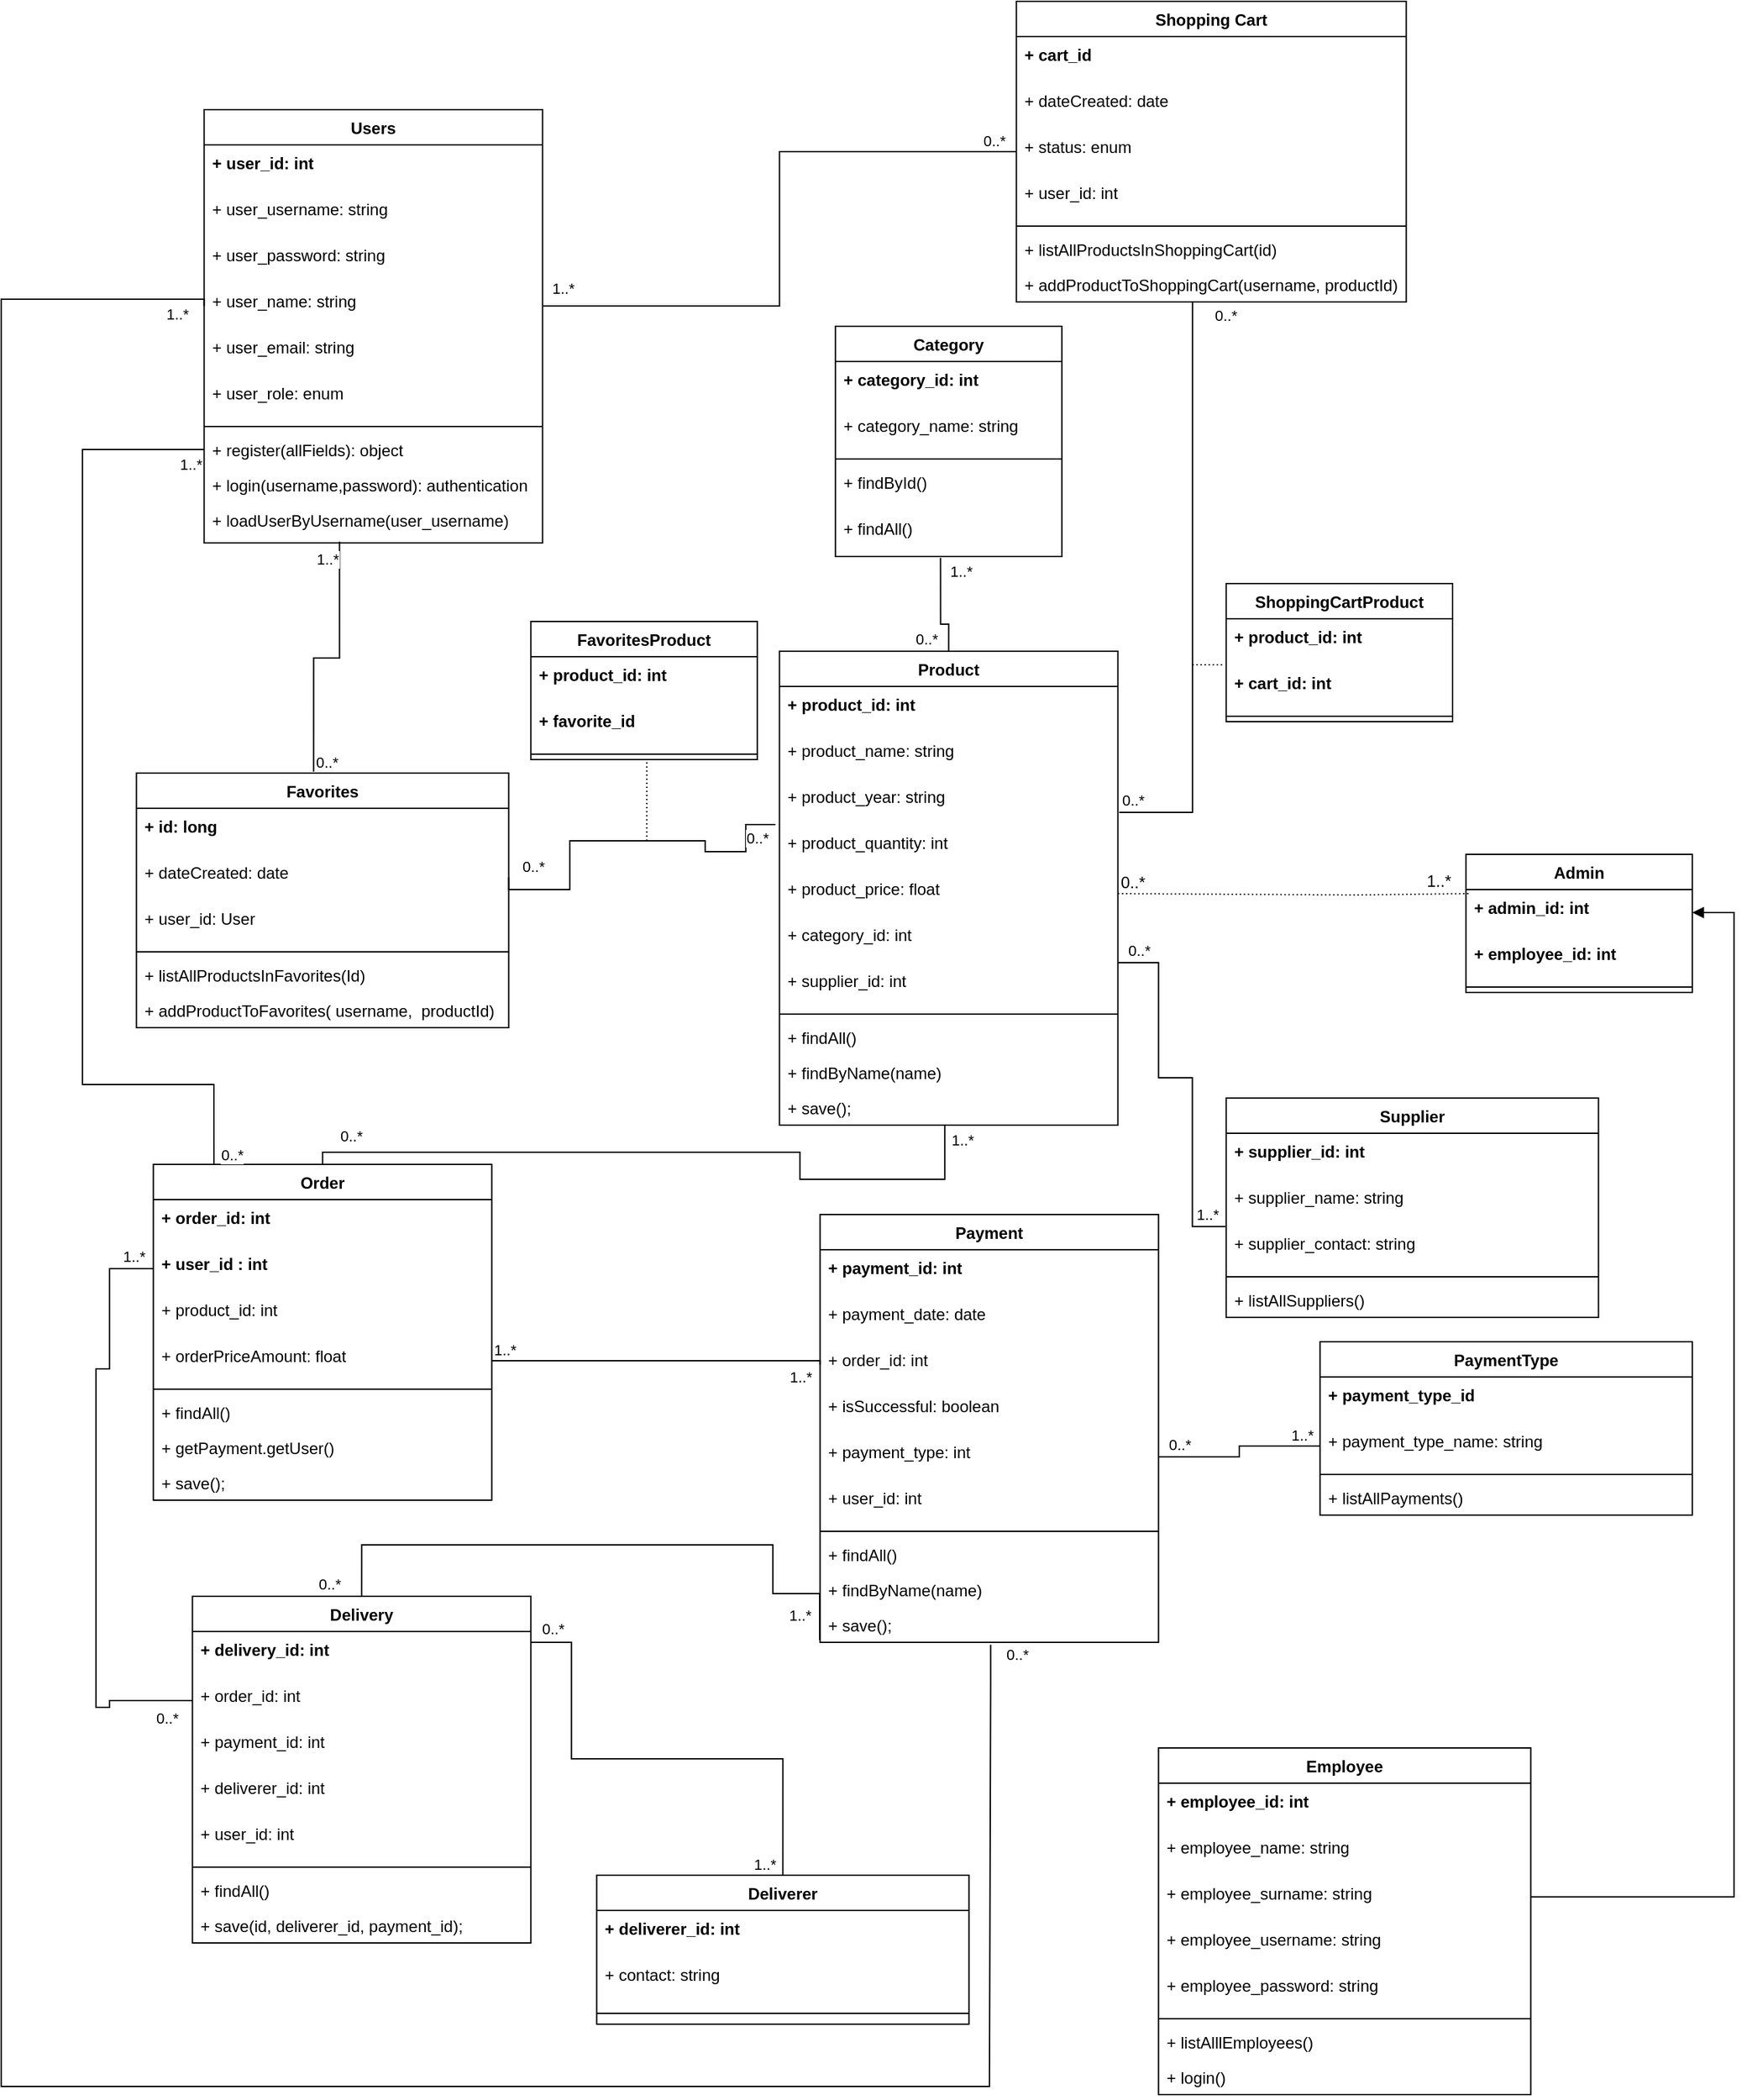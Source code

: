 <mxfile version="20.6.0" type="device"><diagram id="C5RBs43oDa-KdzZeNtuy" name="Page-1"><mxGraphModel dx="3091" dy="1840" grid="1" gridSize="10" guides="1" tooltips="1" connect="1" arrows="1" fold="1" page="1" pageScale="1" pageWidth="291" pageHeight="413" math="0" shadow="0"><root><mxCell id="WIyWlLk6GJQsqaUBKTNV-0"/><mxCell id="WIyWlLk6GJQsqaUBKTNV-1" parent="WIyWlLk6GJQsqaUBKTNV-0"/><mxCell id="yK5oEeLVOrtnyBe7VuHQ-64" value="Users" style="swimlane;fontStyle=1;align=center;verticalAlign=top;childLayout=stackLayout;horizontal=1;startSize=26;horizontalStack=0;resizeParent=1;resizeParentMax=0;resizeLast=0;collapsible=1;marginBottom=0;" parent="WIyWlLk6GJQsqaUBKTNV-1" vertex="1"><mxGeometry x="237.78" y="130" width="250" height="320" as="geometry"/></mxCell><mxCell id="yK5oEeLVOrtnyBe7VuHQ-65" value="+ user_id: int" style="text;strokeColor=none;fillColor=none;align=left;verticalAlign=top;spacingLeft=4;spacingRight=4;overflow=hidden;rotatable=0;points=[[0,0.5],[1,0.5]];portConstraint=eastwest;fontStyle=1" parent="yK5oEeLVOrtnyBe7VuHQ-64" vertex="1"><mxGeometry y="26" width="250" height="34" as="geometry"/></mxCell><mxCell id="yK5oEeLVOrtnyBe7VuHQ-77" value="+ user_username: string" style="text;strokeColor=none;fillColor=none;align=left;verticalAlign=top;spacingLeft=4;spacingRight=4;overflow=hidden;rotatable=0;points=[[0,0.5],[1,0.5]];portConstraint=eastwest;" parent="yK5oEeLVOrtnyBe7VuHQ-64" vertex="1"><mxGeometry y="60" width="250" height="34" as="geometry"/></mxCell><mxCell id="yK5oEeLVOrtnyBe7VuHQ-76" value="+ user_password: string" style="text;strokeColor=none;fillColor=none;align=left;verticalAlign=top;spacingLeft=4;spacingRight=4;overflow=hidden;rotatable=0;points=[[0,0.5],[1,0.5]];portConstraint=eastwest;" parent="yK5oEeLVOrtnyBe7VuHQ-64" vertex="1"><mxGeometry y="94" width="250" height="34" as="geometry"/></mxCell><mxCell id="yK5oEeLVOrtnyBe7VuHQ-75" value="+ user_name: string" style="text;strokeColor=none;fillColor=none;align=left;verticalAlign=top;spacingLeft=4;spacingRight=4;overflow=hidden;rotatable=0;points=[[0,0.5],[1,0.5]];portConstraint=eastwest;" parent="yK5oEeLVOrtnyBe7VuHQ-64" vertex="1"><mxGeometry y="128" width="250" height="34" as="geometry"/></mxCell><mxCell id="yK5oEeLVOrtnyBe7VuHQ-79" value="+ user_email: string" style="text;strokeColor=none;fillColor=none;align=left;verticalAlign=top;spacingLeft=4;spacingRight=4;overflow=hidden;rotatable=0;points=[[0,0.5],[1,0.5]];portConstraint=eastwest;" parent="yK5oEeLVOrtnyBe7VuHQ-64" vertex="1"><mxGeometry y="162" width="250" height="34" as="geometry"/></mxCell><mxCell id="yK5oEeLVOrtnyBe7VuHQ-73" value="+ user_role: enum" style="text;strokeColor=none;fillColor=none;align=left;verticalAlign=top;spacingLeft=4;spacingRight=4;overflow=hidden;rotatable=0;points=[[0,0.5],[1,0.5]];portConstraint=eastwest;" parent="yK5oEeLVOrtnyBe7VuHQ-64" vertex="1"><mxGeometry y="196" width="250" height="34" as="geometry"/></mxCell><mxCell id="yK5oEeLVOrtnyBe7VuHQ-66" value="" style="line;strokeWidth=1;fillColor=none;align=left;verticalAlign=middle;spacingTop=-1;spacingLeft=3;spacingRight=3;rotatable=0;labelPosition=right;points=[];portConstraint=eastwest;strokeColor=inherit;" parent="yK5oEeLVOrtnyBe7VuHQ-64" vertex="1"><mxGeometry y="230" width="250" height="8" as="geometry"/></mxCell><mxCell id="yK5oEeLVOrtnyBe7VuHQ-67" value="+ register(allFields): object" style="text;strokeColor=none;fillColor=none;align=left;verticalAlign=top;spacingLeft=4;spacingRight=4;overflow=hidden;rotatable=0;points=[[0,0.5],[1,0.5]];portConstraint=eastwest;" parent="yK5oEeLVOrtnyBe7VuHQ-64" vertex="1"><mxGeometry y="238" width="250" height="26" as="geometry"/></mxCell><mxCell id="yK5oEeLVOrtnyBe7VuHQ-78" value="+ login(username,password): authentication" style="text;strokeColor=none;fillColor=none;align=left;verticalAlign=top;spacingLeft=4;spacingRight=4;overflow=hidden;rotatable=0;points=[[0,0.5],[1,0.5]];portConstraint=eastwest;" parent="yK5oEeLVOrtnyBe7VuHQ-64" vertex="1"><mxGeometry y="264" width="250" height="26" as="geometry"/></mxCell><mxCell id="yK5oEeLVOrtnyBe7VuHQ-103" value="+ loadUserByUsername(user_username)" style="text;strokeColor=none;fillColor=none;align=left;verticalAlign=top;spacingLeft=4;spacingRight=4;overflow=hidden;rotatable=0;points=[[0,0.5],[1,0.5]];portConstraint=eastwest;" parent="yK5oEeLVOrtnyBe7VuHQ-64" vertex="1"><mxGeometry y="290" width="250" height="30" as="geometry"/></mxCell><mxCell id="yK5oEeLVOrtnyBe7VuHQ-80" value="Shopping Cart" style="swimlane;fontStyle=1;align=center;verticalAlign=top;childLayout=stackLayout;horizontal=1;startSize=26;horizontalStack=0;resizeParent=1;resizeParentMax=0;resizeLast=0;collapsible=1;marginBottom=0;" parent="WIyWlLk6GJQsqaUBKTNV-1" vertex="1"><mxGeometry x="837.78" y="50" width="288" height="222" as="geometry"/></mxCell><mxCell id="yK5oEeLVOrtnyBe7VuHQ-81" value="+ cart_id" style="text;strokeColor=none;fillColor=none;align=left;verticalAlign=top;spacingLeft=4;spacingRight=4;overflow=hidden;rotatable=0;points=[[0,0.5],[1,0.5]];portConstraint=eastwest;fontStyle=1" parent="yK5oEeLVOrtnyBe7VuHQ-80" vertex="1"><mxGeometry y="26" width="288" height="34" as="geometry"/></mxCell><mxCell id="yK5oEeLVOrtnyBe7VuHQ-82" value="+ dateCreated: date" style="text;strokeColor=none;fillColor=none;align=left;verticalAlign=top;spacingLeft=4;spacingRight=4;overflow=hidden;rotatable=0;points=[[0,0.5],[1,0.5]];portConstraint=eastwest;" parent="yK5oEeLVOrtnyBe7VuHQ-80" vertex="1"><mxGeometry y="60" width="288" height="34" as="geometry"/></mxCell><mxCell id="yK5oEeLVOrtnyBe7VuHQ-83" value="+ status: enum" style="text;strokeColor=none;fillColor=none;align=left;verticalAlign=top;spacingLeft=4;spacingRight=4;overflow=hidden;rotatable=0;points=[[0,0.5],[1,0.5]];portConstraint=eastwest;" parent="yK5oEeLVOrtnyBe7VuHQ-80" vertex="1"><mxGeometry y="94" width="288" height="34" as="geometry"/></mxCell><mxCell id="yK5oEeLVOrtnyBe7VuHQ-84" value="+ user_id: int" style="text;strokeColor=none;fillColor=none;align=left;verticalAlign=top;spacingLeft=4;spacingRight=4;overflow=hidden;rotatable=0;points=[[0,0.5],[1,0.5]];portConstraint=eastwest;" parent="yK5oEeLVOrtnyBe7VuHQ-80" vertex="1"><mxGeometry y="128" width="288" height="34" as="geometry"/></mxCell><mxCell id="yK5oEeLVOrtnyBe7VuHQ-87" value="" style="line;strokeWidth=1;fillColor=none;align=left;verticalAlign=middle;spacingTop=-1;spacingLeft=3;spacingRight=3;rotatable=0;labelPosition=right;points=[];portConstraint=eastwest;strokeColor=inherit;" parent="yK5oEeLVOrtnyBe7VuHQ-80" vertex="1"><mxGeometry y="162" width="288" height="8" as="geometry"/></mxCell><mxCell id="yK5oEeLVOrtnyBe7VuHQ-89" value="+ listAllProductsInShoppingCart(id)" style="text;strokeColor=none;fillColor=none;align=left;verticalAlign=top;spacingLeft=4;spacingRight=4;overflow=hidden;rotatable=0;points=[[0,0.5],[1,0.5]];portConstraint=eastwest;" parent="yK5oEeLVOrtnyBe7VuHQ-80" vertex="1"><mxGeometry y="170" width="288" height="26" as="geometry"/></mxCell><mxCell id="yK5oEeLVOrtnyBe7VuHQ-100" value="+ addProductToShoppingCart(username, productId)" style="text;strokeColor=none;fillColor=none;align=left;verticalAlign=top;spacingLeft=4;spacingRight=4;overflow=hidden;rotatable=0;points=[[0,0.5],[1,0.5]];portConstraint=eastwest;" parent="yK5oEeLVOrtnyBe7VuHQ-80" vertex="1"><mxGeometry y="196" width="288" height="26" as="geometry"/></mxCell><mxCell id="yK5oEeLVOrtnyBe7VuHQ-90" value="" style="endArrow=none;html=1;edgeStyle=orthogonalEdgeStyle;rounded=0;exitX=1;exitY=0.5;exitDx=0;exitDy=0;entryX=0;entryY=0.5;entryDx=0;entryDy=0;" parent="WIyWlLk6GJQsqaUBKTNV-1" source="yK5oEeLVOrtnyBe7VuHQ-75" target="yK5oEeLVOrtnyBe7VuHQ-83" edge="1"><mxGeometry relative="1" as="geometry"><mxPoint x="492.78" y="250" as="sourcePoint"/><mxPoint x="652.78" y="250" as="targetPoint"/></mxGeometry></mxCell><mxCell id="yK5oEeLVOrtnyBe7VuHQ-91" value="1..*" style="edgeLabel;resizable=0;html=1;align=left;verticalAlign=bottom;" parent="yK5oEeLVOrtnyBe7VuHQ-90" connectable="0" vertex="1"><mxGeometry x="-1" relative="1" as="geometry"><mxPoint x="5" y="-5" as="offset"/></mxGeometry></mxCell><mxCell id="yK5oEeLVOrtnyBe7VuHQ-92" value="0..*" style="edgeLabel;resizable=0;html=1;align=right;verticalAlign=bottom;" parent="yK5oEeLVOrtnyBe7VuHQ-90" connectable="0" vertex="1"><mxGeometry x="1" relative="1" as="geometry"><mxPoint x="-7" as="offset"/></mxGeometry></mxCell><mxCell id="yK5oEeLVOrtnyBe7VuHQ-93" value="ShoppingCartProduct" style="swimlane;fontStyle=1;align=center;verticalAlign=top;childLayout=stackLayout;horizontal=1;startSize=26;horizontalStack=0;resizeParent=1;resizeParentMax=0;resizeLast=0;collapsible=1;marginBottom=0;" parent="WIyWlLk6GJQsqaUBKTNV-1" vertex="1"><mxGeometry x="992.78" y="480" width="167.24" height="102" as="geometry"/></mxCell><mxCell id="yK5oEeLVOrtnyBe7VuHQ-94" value="+ product_id: int" style="text;strokeColor=none;fillColor=none;align=left;verticalAlign=top;spacingLeft=4;spacingRight=4;overflow=hidden;rotatable=0;points=[[0,0.5],[1,0.5]];portConstraint=eastwest;fontStyle=1" parent="yK5oEeLVOrtnyBe7VuHQ-93" vertex="1"><mxGeometry y="26" width="167.24" height="34" as="geometry"/></mxCell><mxCell id="yK5oEeLVOrtnyBe7VuHQ-95" value="+ cart_id: int" style="text;strokeColor=none;fillColor=none;align=left;verticalAlign=top;spacingLeft=4;spacingRight=4;overflow=hidden;rotatable=0;points=[[0,0.5],[1,0.5]];portConstraint=eastwest;fontStyle=1" parent="yK5oEeLVOrtnyBe7VuHQ-93" vertex="1"><mxGeometry y="60" width="167.24" height="34" as="geometry"/></mxCell><mxCell id="yK5oEeLVOrtnyBe7VuHQ-98" value="" style="line;strokeWidth=1;fillColor=none;align=left;verticalAlign=middle;spacingTop=-1;spacingLeft=3;spacingRight=3;rotatable=0;labelPosition=right;points=[];portConstraint=eastwest;strokeColor=inherit;" parent="yK5oEeLVOrtnyBe7VuHQ-93" vertex="1"><mxGeometry y="94" width="167.24" height="8" as="geometry"/></mxCell><mxCell id="yK5oEeLVOrtnyBe7VuHQ-104" value="Product" style="swimlane;fontStyle=1;align=center;verticalAlign=top;childLayout=stackLayout;horizontal=1;startSize=26;horizontalStack=0;resizeParent=1;resizeParentMax=0;resizeLast=0;collapsible=1;marginBottom=0;" parent="WIyWlLk6GJQsqaUBKTNV-1" vertex="1"><mxGeometry x="662.78" y="530" width="250" height="350" as="geometry"/></mxCell><mxCell id="yK5oEeLVOrtnyBe7VuHQ-105" value="+ product_id: int" style="text;strokeColor=none;fillColor=none;align=left;verticalAlign=top;spacingLeft=4;spacingRight=4;overflow=hidden;rotatable=0;points=[[0,0.5],[1,0.5]];portConstraint=eastwest;fontStyle=1" parent="yK5oEeLVOrtnyBe7VuHQ-104" vertex="1"><mxGeometry y="26" width="250" height="34" as="geometry"/></mxCell><mxCell id="yK5oEeLVOrtnyBe7VuHQ-106" value="+ product_name: string" style="text;strokeColor=none;fillColor=none;align=left;verticalAlign=top;spacingLeft=4;spacingRight=4;overflow=hidden;rotatable=0;points=[[0,0.5],[1,0.5]];portConstraint=eastwest;" parent="yK5oEeLVOrtnyBe7VuHQ-104" vertex="1"><mxGeometry y="60" width="250" height="34" as="geometry"/></mxCell><mxCell id="yK5oEeLVOrtnyBe7VuHQ-107" value="+ product_year: string" style="text;strokeColor=none;fillColor=none;align=left;verticalAlign=top;spacingLeft=4;spacingRight=4;overflow=hidden;rotatable=0;points=[[0,0.5],[1,0.5]];portConstraint=eastwest;" parent="yK5oEeLVOrtnyBe7VuHQ-104" vertex="1"><mxGeometry y="94" width="250" height="34" as="geometry"/></mxCell><mxCell id="yK5oEeLVOrtnyBe7VuHQ-108" value="+ product_quantity: int" style="text;strokeColor=none;fillColor=none;align=left;verticalAlign=top;spacingLeft=4;spacingRight=4;overflow=hidden;rotatable=0;points=[[0,0.5],[1,0.5]];portConstraint=eastwest;" parent="yK5oEeLVOrtnyBe7VuHQ-104" vertex="1"><mxGeometry y="128" width="250" height="34" as="geometry"/></mxCell><mxCell id="k9y121xgV_uqvCCB4Z2f-20" value="+ product_price: float" style="text;strokeColor=none;fillColor=none;align=left;verticalAlign=top;spacingLeft=4;spacingRight=4;overflow=hidden;rotatable=0;points=[[0,0.5],[1,0.5]];portConstraint=eastwest;" parent="yK5oEeLVOrtnyBe7VuHQ-104" vertex="1"><mxGeometry y="162" width="250" height="34" as="geometry"/></mxCell><mxCell id="OIi2mo_3F4v2kKsSKN8x-50" value="+ category_id: int" style="text;strokeColor=none;fillColor=none;align=left;verticalAlign=top;spacingLeft=4;spacingRight=4;overflow=hidden;rotatable=0;points=[[0,0.5],[1,0.5]];portConstraint=eastwest;" vertex="1" parent="yK5oEeLVOrtnyBe7VuHQ-104"><mxGeometry y="196" width="250" height="34" as="geometry"/></mxCell><mxCell id="OIi2mo_3F4v2kKsSKN8x-68" value="+ supplier_id: int" style="text;strokeColor=none;fillColor=none;align=left;verticalAlign=top;spacingLeft=4;spacingRight=4;overflow=hidden;rotatable=0;points=[[0,0.5],[1,0.5]];portConstraint=eastwest;" vertex="1" parent="yK5oEeLVOrtnyBe7VuHQ-104"><mxGeometry y="230" width="250" height="34" as="geometry"/></mxCell><mxCell id="yK5oEeLVOrtnyBe7VuHQ-111" value="" style="line;strokeWidth=1;fillColor=none;align=left;verticalAlign=middle;spacingTop=-1;spacingLeft=3;spacingRight=3;rotatable=0;labelPosition=right;points=[];portConstraint=eastwest;strokeColor=inherit;" parent="yK5oEeLVOrtnyBe7VuHQ-104" vertex="1"><mxGeometry y="264" width="250" height="8" as="geometry"/></mxCell><mxCell id="yK5oEeLVOrtnyBe7VuHQ-112" value="+ findAll()" style="text;strokeColor=none;fillColor=none;align=left;verticalAlign=top;spacingLeft=4;spacingRight=4;overflow=hidden;rotatable=0;points=[[0,0.5],[1,0.5]];portConstraint=eastwest;" parent="yK5oEeLVOrtnyBe7VuHQ-104" vertex="1"><mxGeometry y="272" width="250" height="26" as="geometry"/></mxCell><mxCell id="yK5oEeLVOrtnyBe7VuHQ-113" value="+ findByName(name)" style="text;strokeColor=none;fillColor=none;align=left;verticalAlign=top;spacingLeft=4;spacingRight=4;overflow=hidden;rotatable=0;points=[[0,0.5],[1,0.5]];portConstraint=eastwest;" parent="yK5oEeLVOrtnyBe7VuHQ-104" vertex="1"><mxGeometry y="298" width="250" height="26" as="geometry"/></mxCell><mxCell id="yK5oEeLVOrtnyBe7VuHQ-114" value="+ save();" style="text;strokeColor=none;fillColor=none;align=left;verticalAlign=top;spacingLeft=4;spacingRight=4;overflow=hidden;rotatable=0;points=[[0,0.5],[1,0.5]];portConstraint=eastwest;" parent="yK5oEeLVOrtnyBe7VuHQ-104" vertex="1"><mxGeometry y="324" width="250" height="26" as="geometry"/></mxCell><mxCell id="yK5oEeLVOrtnyBe7VuHQ-115" value="Favorites&#10;" style="swimlane;fontStyle=1;align=center;verticalAlign=top;childLayout=stackLayout;horizontal=1;startSize=26;horizontalStack=0;resizeParent=1;resizeParentMax=0;resizeLast=0;collapsible=1;marginBottom=0;" parent="WIyWlLk6GJQsqaUBKTNV-1" vertex="1"><mxGeometry x="187.78" y="620" width="275" height="188" as="geometry"/></mxCell><mxCell id="yK5oEeLVOrtnyBe7VuHQ-116" value="+ id: long" style="text;strokeColor=none;fillColor=none;align=left;verticalAlign=top;spacingLeft=4;spacingRight=4;overflow=hidden;rotatable=0;points=[[0,0.5],[1,0.5]];portConstraint=eastwest;fontStyle=1" parent="yK5oEeLVOrtnyBe7VuHQ-115" vertex="1"><mxGeometry y="26" width="275" height="34" as="geometry"/></mxCell><mxCell id="yK5oEeLVOrtnyBe7VuHQ-117" value="+ dateCreated: date" style="text;strokeColor=none;fillColor=none;align=left;verticalAlign=top;spacingLeft=4;spacingRight=4;overflow=hidden;rotatable=0;points=[[0,0.5],[1,0.5]];portConstraint=eastwest;" parent="yK5oEeLVOrtnyBe7VuHQ-115" vertex="1"><mxGeometry y="60" width="275" height="34" as="geometry"/></mxCell><mxCell id="yK5oEeLVOrtnyBe7VuHQ-119" value="+ user_id: User" style="text;strokeColor=none;fillColor=none;align=left;verticalAlign=top;spacingLeft=4;spacingRight=4;overflow=hidden;rotatable=0;points=[[0,0.5],[1,0.5]];portConstraint=eastwest;" parent="yK5oEeLVOrtnyBe7VuHQ-115" vertex="1"><mxGeometry y="94" width="275" height="34" as="geometry"/></mxCell><mxCell id="yK5oEeLVOrtnyBe7VuHQ-120" value="" style="line;strokeWidth=1;fillColor=none;align=left;verticalAlign=middle;spacingTop=-1;spacingLeft=3;spacingRight=3;rotatable=0;labelPosition=right;points=[];portConstraint=eastwest;strokeColor=inherit;" parent="yK5oEeLVOrtnyBe7VuHQ-115" vertex="1"><mxGeometry y="128" width="275" height="8" as="geometry"/></mxCell><mxCell id="yK5oEeLVOrtnyBe7VuHQ-121" value="+ listAllProductsInFavorites(Id)" style="text;strokeColor=none;fillColor=none;align=left;verticalAlign=top;spacingLeft=4;spacingRight=4;overflow=hidden;rotatable=0;points=[[0,0.5],[1,0.5]];portConstraint=eastwest;" parent="yK5oEeLVOrtnyBe7VuHQ-115" vertex="1"><mxGeometry y="136" width="275" height="26" as="geometry"/></mxCell><mxCell id="yK5oEeLVOrtnyBe7VuHQ-122" value="+ addProductToFavorites( username,  productId)" style="text;strokeColor=none;fillColor=none;align=left;verticalAlign=top;spacingLeft=4;spacingRight=4;overflow=hidden;rotatable=0;points=[[0,0.5],[1,0.5]];portConstraint=eastwest;" parent="yK5oEeLVOrtnyBe7VuHQ-115" vertex="1"><mxGeometry y="162" width="275" height="26" as="geometry"/></mxCell><mxCell id="yK5oEeLVOrtnyBe7VuHQ-123" value="" style="endArrow=none;html=1;edgeStyle=orthogonalEdgeStyle;rounded=0;exitX=1.004;exitY=0.735;exitDx=0;exitDy=0;exitPerimeter=0;entryX=0.583;entryY=1;entryDx=0;entryDy=0;entryPerimeter=0;" parent="WIyWlLk6GJQsqaUBKTNV-1" source="yK5oEeLVOrtnyBe7VuHQ-107" target="yK5oEeLVOrtnyBe7VuHQ-100" edge="1"><mxGeometry relative="1" as="geometry"><mxPoint x="762.78" y="494" as="sourcePoint"/><mxPoint x="1080.78" y="400" as="targetPoint"/><Array as="points"><mxPoint x="967.89" y="649"/><mxPoint x="967.89" y="272"/></Array></mxGeometry></mxCell><mxCell id="yK5oEeLVOrtnyBe7VuHQ-124" value="0..*" style="edgeLabel;resizable=0;html=1;align=left;verticalAlign=bottom;" parent="yK5oEeLVOrtnyBe7VuHQ-123" connectable="0" vertex="1"><mxGeometry x="-1" relative="1" as="geometry"/></mxCell><mxCell id="yK5oEeLVOrtnyBe7VuHQ-125" value="0..*" style="edgeLabel;resizable=0;html=1;align=right;verticalAlign=bottom;" parent="yK5oEeLVOrtnyBe7VuHQ-123" connectable="0" vertex="1"><mxGeometry x="1" relative="1" as="geometry"><mxPoint x="-4" y="18" as="offset"/></mxGeometry></mxCell><mxCell id="yK5oEeLVOrtnyBe7VuHQ-130" value="" style="endArrow=none;html=1;rounded=0;dashed=1;dashPattern=1 2;entryX=-0.006;entryY=0;entryDx=0;entryDy=0;entryPerimeter=0;" parent="WIyWlLk6GJQsqaUBKTNV-1" target="yK5oEeLVOrtnyBe7VuHQ-95" edge="1"><mxGeometry relative="1" as="geometry"><mxPoint x="967.78" y="540" as="sourcePoint"/><mxPoint x="999.78" y="540" as="targetPoint"/></mxGeometry></mxCell><mxCell id="yK5oEeLVOrtnyBe7VuHQ-132" value="" style="endArrow=none;html=1;edgeStyle=orthogonalEdgeStyle;rounded=0;exitX=1;exitY=0.5;exitDx=0;exitDy=0;entryX=-0.012;entryY=0;entryDx=0;entryDy=0;entryPerimeter=0;" parent="WIyWlLk6GJQsqaUBKTNV-1" source="yK5oEeLVOrtnyBe7VuHQ-117" target="yK5oEeLVOrtnyBe7VuHQ-108" edge="1"><mxGeometry relative="1" as="geometry"><mxPoint x="459.705" y="706.006" as="sourcePoint"/><mxPoint x="360.78" y="450" as="targetPoint"/><Array as="points"><mxPoint x="462.89" y="706"/><mxPoint x="507.89" y="706"/><mxPoint x="507.89" y="670"/><mxPoint x="607.89" y="670"/><mxPoint x="607.89" y="678"/><mxPoint x="637.89" y="678"/><mxPoint x="637.89" y="658"/></Array></mxGeometry></mxCell><mxCell id="yK5oEeLVOrtnyBe7VuHQ-133" value="0..*" style="edgeLabel;resizable=0;html=1;align=left;verticalAlign=bottom;" parent="yK5oEeLVOrtnyBe7VuHQ-132" connectable="0" vertex="1"><mxGeometry x="-1" relative="1" as="geometry"><mxPoint x="8" as="offset"/></mxGeometry></mxCell><mxCell id="yK5oEeLVOrtnyBe7VuHQ-134" value="0..*" style="edgeLabel;resizable=0;html=1;align=right;verticalAlign=bottom;" parent="yK5oEeLVOrtnyBe7VuHQ-132" connectable="0" vertex="1"><mxGeometry x="1" relative="1" as="geometry"><mxPoint x="-4" y="18" as="offset"/></mxGeometry></mxCell><mxCell id="yK5oEeLVOrtnyBe7VuHQ-135" value="FavoritesProduct" style="swimlane;fontStyle=1;align=center;verticalAlign=top;childLayout=stackLayout;horizontal=1;startSize=26;horizontalStack=0;resizeParent=1;resizeParentMax=0;resizeLast=0;collapsible=1;marginBottom=0;" parent="WIyWlLk6GJQsqaUBKTNV-1" vertex="1"><mxGeometry x="479.16" y="508" width="167.24" height="102" as="geometry"/></mxCell><mxCell id="yK5oEeLVOrtnyBe7VuHQ-136" value="+ product_id: int" style="text;strokeColor=none;fillColor=none;align=left;verticalAlign=top;spacingLeft=4;spacingRight=4;overflow=hidden;rotatable=0;points=[[0,0.5],[1,0.5]];portConstraint=eastwest;fontStyle=1" parent="yK5oEeLVOrtnyBe7VuHQ-135" vertex="1"><mxGeometry y="26" width="167.24" height="34" as="geometry"/></mxCell><mxCell id="yK5oEeLVOrtnyBe7VuHQ-137" value="+ favorite_id" style="text;strokeColor=none;fillColor=none;align=left;verticalAlign=top;spacingLeft=4;spacingRight=4;overflow=hidden;rotatable=0;points=[[0,0.5],[1,0.5]];portConstraint=eastwest;fontStyle=1" parent="yK5oEeLVOrtnyBe7VuHQ-135" vertex="1"><mxGeometry y="60" width="167.24" height="34" as="geometry"/></mxCell><mxCell id="yK5oEeLVOrtnyBe7VuHQ-138" value="" style="line;strokeWidth=1;fillColor=none;align=left;verticalAlign=middle;spacingTop=-1;spacingLeft=3;spacingRight=3;rotatable=0;labelPosition=right;points=[];portConstraint=eastwest;strokeColor=inherit;" parent="yK5oEeLVOrtnyBe7VuHQ-135" vertex="1"><mxGeometry y="94" width="167.24" height="8" as="geometry"/></mxCell><mxCell id="yK5oEeLVOrtnyBe7VuHQ-139" value="" style="endArrow=none;html=1;rounded=0;dashed=1;dashPattern=1 2;entryX=0.512;entryY=1;entryDx=0;entryDy=0;entryPerimeter=0;" parent="WIyWlLk6GJQsqaUBKTNV-1" target="yK5oEeLVOrtnyBe7VuHQ-138" edge="1"><mxGeometry relative="1" as="geometry"><mxPoint x="564.78" y="670" as="sourcePoint"/><mxPoint x="417.78" y="550" as="targetPoint"/><Array as="points"/></mxGeometry></mxCell><mxCell id="yK5oEeLVOrtnyBe7VuHQ-149" value="" style="endArrow=none;html=1;edgeStyle=orthogonalEdgeStyle;rounded=0;exitX=0.476;exitY=-0.005;exitDx=0;exitDy=0;entryX=0.4;entryY=0.967;entryDx=0;entryDy=0;exitPerimeter=0;entryPerimeter=0;" parent="WIyWlLk6GJQsqaUBKTNV-1" source="yK5oEeLVOrtnyBe7VuHQ-115" target="yK5oEeLVOrtnyBe7VuHQ-103" edge="1"><mxGeometry relative="1" as="geometry"><mxPoint x="303.78" y="609.06" as="sourcePoint"/><mxPoint x="442.78" y="500" as="targetPoint"/></mxGeometry></mxCell><mxCell id="yK5oEeLVOrtnyBe7VuHQ-150" value="1..*" style="edgeLabel;resizable=0;html=1;align=left;verticalAlign=bottom;" parent="yK5oEeLVOrtnyBe7VuHQ-149" connectable="0" vertex="1"><mxGeometry x="-1" relative="1" as="geometry"><mxPoint y="-149" as="offset"/></mxGeometry></mxCell><mxCell id="yK5oEeLVOrtnyBe7VuHQ-151" value="0..*" style="edgeLabel;resizable=0;html=1;align=right;verticalAlign=bottom;" parent="yK5oEeLVOrtnyBe7VuHQ-149" connectable="0" vertex="1"><mxGeometry x="1" relative="1" as="geometry"><mxPoint y="171" as="offset"/></mxGeometry></mxCell><mxCell id="yK5oEeLVOrtnyBe7VuHQ-161" value="Payment" style="swimlane;fontStyle=1;align=center;verticalAlign=top;childLayout=stackLayout;horizontal=1;startSize=26;horizontalStack=0;resizeParent=1;resizeParentMax=0;resizeLast=0;collapsible=1;marginBottom=0;" parent="WIyWlLk6GJQsqaUBKTNV-1" vertex="1"><mxGeometry x="692.78" y="946" width="250" height="316" as="geometry"/></mxCell><mxCell id="yK5oEeLVOrtnyBe7VuHQ-162" value="+ payment_id: int" style="text;strokeColor=none;fillColor=none;align=left;verticalAlign=top;spacingLeft=4;spacingRight=4;overflow=hidden;rotatable=0;points=[[0,0.5],[1,0.5]];portConstraint=eastwest;fontStyle=1" parent="yK5oEeLVOrtnyBe7VuHQ-161" vertex="1"><mxGeometry y="26" width="250" height="34" as="geometry"/></mxCell><mxCell id="yK5oEeLVOrtnyBe7VuHQ-163" value="+ payment_date: date" style="text;strokeColor=none;fillColor=none;align=left;verticalAlign=top;spacingLeft=4;spacingRight=4;overflow=hidden;rotatable=0;points=[[0,0.5],[1,0.5]];portConstraint=eastwest;" parent="yK5oEeLVOrtnyBe7VuHQ-161" vertex="1"><mxGeometry y="60" width="250" height="34" as="geometry"/></mxCell><mxCell id="yK5oEeLVOrtnyBe7VuHQ-165" value="+ order_id: int" style="text;strokeColor=none;fillColor=none;align=left;verticalAlign=top;spacingLeft=4;spacingRight=4;overflow=hidden;rotatable=0;points=[[0,0.5],[1,0.5]];portConstraint=eastwest;" parent="yK5oEeLVOrtnyBe7VuHQ-161" vertex="1"><mxGeometry y="94" width="250" height="34" as="geometry"/></mxCell><mxCell id="k9y121xgV_uqvCCB4Z2f-19" value="+ isSuccessful: boolean" style="text;strokeColor=none;fillColor=none;align=left;verticalAlign=top;spacingLeft=4;spacingRight=4;overflow=hidden;rotatable=0;points=[[0,0.5],[1,0.5]];portConstraint=eastwest;" parent="yK5oEeLVOrtnyBe7VuHQ-161" vertex="1"><mxGeometry y="128" width="250" height="34" as="geometry"/></mxCell><mxCell id="yK5oEeLVOrtnyBe7VuHQ-164" value="+ payment_type: int" style="text;strokeColor=none;fillColor=none;align=left;verticalAlign=top;spacingLeft=4;spacingRight=4;overflow=hidden;rotatable=0;points=[[0,0.5],[1,0.5]];portConstraint=eastwest;" parent="yK5oEeLVOrtnyBe7VuHQ-161" vertex="1"><mxGeometry y="162" width="250" height="34" as="geometry"/></mxCell><mxCell id="OIi2mo_3F4v2kKsSKN8x-72" value="+ user_id: int" style="text;strokeColor=none;fillColor=none;align=left;verticalAlign=top;spacingLeft=4;spacingRight=4;overflow=hidden;rotatable=0;points=[[0,0.5],[1,0.5]];portConstraint=eastwest;" vertex="1" parent="yK5oEeLVOrtnyBe7VuHQ-161"><mxGeometry y="196" width="250" height="34" as="geometry"/></mxCell><mxCell id="yK5oEeLVOrtnyBe7VuHQ-166" value="" style="line;strokeWidth=1;fillColor=none;align=left;verticalAlign=middle;spacingTop=-1;spacingLeft=3;spacingRight=3;rotatable=0;labelPosition=right;points=[];portConstraint=eastwest;strokeColor=inherit;" parent="yK5oEeLVOrtnyBe7VuHQ-161" vertex="1"><mxGeometry y="230" width="250" height="8" as="geometry"/></mxCell><mxCell id="yK5oEeLVOrtnyBe7VuHQ-167" value="+ findAll()" style="text;strokeColor=none;fillColor=none;align=left;verticalAlign=top;spacingLeft=4;spacingRight=4;overflow=hidden;rotatable=0;points=[[0,0.5],[1,0.5]];portConstraint=eastwest;" parent="yK5oEeLVOrtnyBe7VuHQ-161" vertex="1"><mxGeometry y="238" width="250" height="26" as="geometry"/></mxCell><mxCell id="yK5oEeLVOrtnyBe7VuHQ-168" value="+ findByName(name)" style="text;strokeColor=none;fillColor=none;align=left;verticalAlign=top;spacingLeft=4;spacingRight=4;overflow=hidden;rotatable=0;points=[[0,0.5],[1,0.5]];portConstraint=eastwest;" parent="yK5oEeLVOrtnyBe7VuHQ-161" vertex="1"><mxGeometry y="264" width="250" height="26" as="geometry"/></mxCell><mxCell id="yK5oEeLVOrtnyBe7VuHQ-169" value="+ save();" style="text;strokeColor=none;fillColor=none;align=left;verticalAlign=top;spacingLeft=4;spacingRight=4;overflow=hidden;rotatable=0;points=[[0,0.5],[1,0.5]];portConstraint=eastwest;" parent="yK5oEeLVOrtnyBe7VuHQ-161" vertex="1"><mxGeometry y="290" width="250" height="26" as="geometry"/></mxCell><mxCell id="yK5oEeLVOrtnyBe7VuHQ-170" value="PaymentType" style="swimlane;fontStyle=1;align=center;verticalAlign=top;childLayout=stackLayout;horizontal=1;startSize=26;horizontalStack=0;resizeParent=1;resizeParentMax=0;resizeLast=0;collapsible=1;marginBottom=0;" parent="WIyWlLk6GJQsqaUBKTNV-1" vertex="1"><mxGeometry x="1062.13" y="1040" width="275" height="128" as="geometry"/></mxCell><mxCell id="yK5oEeLVOrtnyBe7VuHQ-171" value="+ payment_type_id" style="text;strokeColor=none;fillColor=none;align=left;verticalAlign=top;spacingLeft=4;spacingRight=4;overflow=hidden;rotatable=0;points=[[0,0.5],[1,0.5]];portConstraint=eastwest;fontStyle=1" parent="yK5oEeLVOrtnyBe7VuHQ-170" vertex="1"><mxGeometry y="26" width="275" height="34" as="geometry"/></mxCell><mxCell id="yK5oEeLVOrtnyBe7VuHQ-172" value="+ payment_type_name: string" style="text;strokeColor=none;fillColor=none;align=left;verticalAlign=top;spacingLeft=4;spacingRight=4;overflow=hidden;rotatable=0;points=[[0,0.5],[1,0.5]];portConstraint=eastwest;" parent="yK5oEeLVOrtnyBe7VuHQ-170" vertex="1"><mxGeometry y="60" width="275" height="34" as="geometry"/></mxCell><mxCell id="yK5oEeLVOrtnyBe7VuHQ-174" value="" style="line;strokeWidth=1;fillColor=none;align=left;verticalAlign=middle;spacingTop=-1;spacingLeft=3;spacingRight=3;rotatable=0;labelPosition=right;points=[];portConstraint=eastwest;strokeColor=inherit;" parent="yK5oEeLVOrtnyBe7VuHQ-170" vertex="1"><mxGeometry y="94" width="275" height="8" as="geometry"/></mxCell><mxCell id="yK5oEeLVOrtnyBe7VuHQ-175" value="+ listAllPayments()" style="text;strokeColor=none;fillColor=none;align=left;verticalAlign=top;spacingLeft=4;spacingRight=4;overflow=hidden;rotatable=0;points=[[0,0.5],[1,0.5]];portConstraint=eastwest;" parent="yK5oEeLVOrtnyBe7VuHQ-170" vertex="1"><mxGeometry y="102" width="275" height="26" as="geometry"/></mxCell><mxCell id="yK5oEeLVOrtnyBe7VuHQ-177" value="" style="endArrow=none;html=1;edgeStyle=orthogonalEdgeStyle;rounded=0;exitX=0;exitY=0.5;exitDx=0;exitDy=0;entryX=1;entryY=0.5;entryDx=0;entryDy=0;" parent="WIyWlLk6GJQsqaUBKTNV-1" source="yK5oEeLVOrtnyBe7VuHQ-172" target="yK5oEeLVOrtnyBe7VuHQ-164" edge="1"><mxGeometry relative="1" as="geometry"><mxPoint x="1000.78" y="1140.05" as="sourcePoint"/><mxPoint x="1034.78" y="980" as="targetPoint"/></mxGeometry></mxCell><mxCell id="yK5oEeLVOrtnyBe7VuHQ-178" value="1..*" style="edgeLabel;resizable=0;html=1;align=left;verticalAlign=bottom;" parent="yK5oEeLVOrtnyBe7VuHQ-177" connectable="0" vertex="1"><mxGeometry x="-1" relative="1" as="geometry"><mxPoint x="-23" as="offset"/></mxGeometry></mxCell><mxCell id="yK5oEeLVOrtnyBe7VuHQ-179" value="0..*" style="edgeLabel;resizable=0;html=1;align=right;verticalAlign=bottom;" parent="yK5oEeLVOrtnyBe7VuHQ-177" connectable="0" vertex="1"><mxGeometry x="1" relative="1" as="geometry"><mxPoint x="25" y="-1" as="offset"/></mxGeometry></mxCell><mxCell id="k9y121xgV_uqvCCB4Z2f-2" value="Order" style="swimlane;fontStyle=1;align=center;verticalAlign=top;childLayout=stackLayout;horizontal=1;startSize=26;horizontalStack=0;resizeParent=1;resizeParentMax=0;resizeLast=0;collapsible=1;marginBottom=0;" parent="WIyWlLk6GJQsqaUBKTNV-1" vertex="1"><mxGeometry x="200.28" y="909" width="250" height="248" as="geometry"/></mxCell><mxCell id="k9y121xgV_uqvCCB4Z2f-3" value="+ order_id: int" style="text;strokeColor=none;fillColor=none;align=left;verticalAlign=top;spacingLeft=4;spacingRight=4;overflow=hidden;rotatable=0;points=[[0,0.5],[1,0.5]];portConstraint=eastwest;fontStyle=1" parent="k9y121xgV_uqvCCB4Z2f-2" vertex="1"><mxGeometry y="26" width="250" height="34" as="geometry"/></mxCell><mxCell id="OIi2mo_3F4v2kKsSKN8x-73" value="+ user_id : int" style="text;strokeColor=none;fillColor=none;align=left;verticalAlign=top;spacingLeft=4;spacingRight=4;overflow=hidden;rotatable=0;points=[[0,0.5],[1,0.5]];portConstraint=eastwest;fontStyle=1" vertex="1" parent="k9y121xgV_uqvCCB4Z2f-2"><mxGeometry y="60" width="250" height="34" as="geometry"/></mxCell><mxCell id="k9y121xgV_uqvCCB4Z2f-4" value="+ product_id: int" style="text;strokeColor=none;fillColor=none;align=left;verticalAlign=top;spacingLeft=4;spacingRight=4;overflow=hidden;rotatable=0;points=[[0,0.5],[1,0.5]];portConstraint=eastwest;" parent="k9y121xgV_uqvCCB4Z2f-2" vertex="1"><mxGeometry y="94" width="250" height="34" as="geometry"/></mxCell><mxCell id="k9y121xgV_uqvCCB4Z2f-5" value="+ orderPriceAmount: float" style="text;strokeColor=none;fillColor=none;align=left;verticalAlign=top;spacingLeft=4;spacingRight=4;overflow=hidden;rotatable=0;points=[[0,0.5],[1,0.5]];portConstraint=eastwest;" parent="k9y121xgV_uqvCCB4Z2f-2" vertex="1"><mxGeometry y="128" width="250" height="34" as="geometry"/></mxCell><mxCell id="k9y121xgV_uqvCCB4Z2f-7" value="" style="line;strokeWidth=1;fillColor=none;align=left;verticalAlign=middle;spacingTop=-1;spacingLeft=3;spacingRight=3;rotatable=0;labelPosition=right;points=[];portConstraint=eastwest;strokeColor=inherit;" parent="k9y121xgV_uqvCCB4Z2f-2" vertex="1"><mxGeometry y="162" width="250" height="8" as="geometry"/></mxCell><mxCell id="k9y121xgV_uqvCCB4Z2f-8" value="+ findAll()" style="text;strokeColor=none;fillColor=none;align=left;verticalAlign=top;spacingLeft=4;spacingRight=4;overflow=hidden;rotatable=0;points=[[0,0.5],[1,0.5]];portConstraint=eastwest;" parent="k9y121xgV_uqvCCB4Z2f-2" vertex="1"><mxGeometry y="170" width="250" height="26" as="geometry"/></mxCell><mxCell id="k9y121xgV_uqvCCB4Z2f-9" value="+ getPayment.getUser()" style="text;strokeColor=none;fillColor=none;align=left;verticalAlign=top;spacingLeft=4;spacingRight=4;overflow=hidden;rotatable=0;points=[[0,0.5],[1,0.5]];portConstraint=eastwest;" parent="k9y121xgV_uqvCCB4Z2f-2" vertex="1"><mxGeometry y="196" width="250" height="26" as="geometry"/></mxCell><mxCell id="k9y121xgV_uqvCCB4Z2f-10" value="+ save();" style="text;strokeColor=none;fillColor=none;align=left;verticalAlign=top;spacingLeft=4;spacingRight=4;overflow=hidden;rotatable=0;points=[[0,0.5],[1,0.5]];portConstraint=eastwest;" parent="k9y121xgV_uqvCCB4Z2f-2" vertex="1"><mxGeometry y="222" width="250" height="26" as="geometry"/></mxCell><mxCell id="k9y121xgV_uqvCCB4Z2f-13" value="" style="endArrow=none;html=1;edgeStyle=orthogonalEdgeStyle;rounded=0;exitX=1;exitY=0.5;exitDx=0;exitDy=0;entryX=0;entryY=0.5;entryDx=0;entryDy=0;" parent="WIyWlLk6GJQsqaUBKTNV-1" source="k9y121xgV_uqvCCB4Z2f-5" target="yK5oEeLVOrtnyBe7VuHQ-165" edge="1"><mxGeometry relative="1" as="geometry"><mxPoint x="557.78" y="990.05" as="sourcePoint"/><mxPoint x="591.78" y="830" as="targetPoint"/><Array as="points"><mxPoint x="692.89" y="1054"/></Array></mxGeometry></mxCell><mxCell id="k9y121xgV_uqvCCB4Z2f-14" value="1..*" style="edgeLabel;resizable=0;html=1;align=left;verticalAlign=bottom;" parent="k9y121xgV_uqvCCB4Z2f-13" connectable="0" vertex="1"><mxGeometry x="-1" relative="1" as="geometry"/></mxCell><mxCell id="k9y121xgV_uqvCCB4Z2f-15" value="1..*" style="edgeLabel;resizable=0;html=1;align=right;verticalAlign=bottom;" parent="k9y121xgV_uqvCCB4Z2f-13" connectable="0" vertex="1"><mxGeometry x="1" relative="1" as="geometry"><mxPoint x="-5" y="18" as="offset"/></mxGeometry></mxCell><mxCell id="k9y121xgV_uqvCCB4Z2f-16" value="" style="endArrow=none;html=1;edgeStyle=orthogonalEdgeStyle;rounded=0;exitX=0.5;exitY=0;exitDx=0;exitDy=0;entryX=0.504;entryY=1;entryDx=0;entryDy=0;entryPerimeter=0;" parent="WIyWlLk6GJQsqaUBKTNV-1" source="k9y121xgV_uqvCCB4Z2f-2" target="yK5oEeLVOrtnyBe7VuHQ-114" edge="1"><mxGeometry relative="1" as="geometry"><mxPoint x="477.78" y="850" as="sourcePoint"/><mxPoint x="672.78" y="884" as="targetPoint"/><Array as="points"><mxPoint x="324.89" y="900"/><mxPoint x="677.89" y="900"/><mxPoint x="677.89" y="920"/><mxPoint x="784.89" y="920"/><mxPoint x="784.89" y="880"/></Array></mxGeometry></mxCell><mxCell id="k9y121xgV_uqvCCB4Z2f-17" value="1..*" style="edgeLabel;resizable=0;html=1;align=left;verticalAlign=bottom;" parent="k9y121xgV_uqvCCB4Z2f-16" connectable="0" vertex="1"><mxGeometry x="-1" relative="1" as="geometry"><mxPoint x="463" y="-10" as="offset"/></mxGeometry></mxCell><mxCell id="k9y121xgV_uqvCCB4Z2f-18" value="0..*" style="edgeLabel;resizable=0;html=1;align=right;verticalAlign=bottom;" parent="k9y121xgV_uqvCCB4Z2f-16" connectable="0" vertex="1"><mxGeometry x="1" relative="1" as="geometry"><mxPoint x="-433" y="16" as="offset"/></mxGeometry></mxCell><mxCell id="k9y121xgV_uqvCCB4Z2f-21" value="Delivery" style="swimlane;fontStyle=1;align=center;verticalAlign=top;childLayout=stackLayout;horizontal=1;startSize=26;horizontalStack=0;resizeParent=1;resizeParentMax=0;resizeLast=0;collapsible=1;marginBottom=0;" parent="WIyWlLk6GJQsqaUBKTNV-1" vertex="1"><mxGeometry x="229.16" y="1228" width="250" height="256" as="geometry"/></mxCell><mxCell id="k9y121xgV_uqvCCB4Z2f-22" value="+ delivery_id: int" style="text;strokeColor=none;fillColor=none;align=left;verticalAlign=top;spacingLeft=4;spacingRight=4;overflow=hidden;rotatable=0;points=[[0,0.5],[1,0.5]];portConstraint=eastwest;fontStyle=1" parent="k9y121xgV_uqvCCB4Z2f-21" vertex="1"><mxGeometry y="26" width="250" height="34" as="geometry"/></mxCell><mxCell id="k9y121xgV_uqvCCB4Z2f-39" value="" style="endArrow=none;html=1;edgeStyle=orthogonalEdgeStyle;rounded=0;exitX=0.5;exitY=0;exitDx=0;exitDy=0;entryX=1;entryY=0.5;entryDx=0;entryDy=0;" parent="k9y121xgV_uqvCCB4Z2f-21" edge="1" source="k9y121xgV_uqvCCB4Z2f-33"><mxGeometry relative="1" as="geometry"><mxPoint x="318" y="119.97" as="sourcePoint"/><mxPoint x="250" y="33.97" as="targetPoint"/><Array as="points"><mxPoint x="436" y="120"/><mxPoint x="280" y="120"/><mxPoint x="280" y="34"/></Array></mxGeometry></mxCell><mxCell id="k9y121xgV_uqvCCB4Z2f-40" value="1..*" style="edgeLabel;resizable=0;html=1;align=left;verticalAlign=bottom;" parent="k9y121xgV_uqvCCB4Z2f-39" connectable="0" vertex="1"><mxGeometry x="-1" relative="1" as="geometry"><mxPoint x="-23" as="offset"/></mxGeometry></mxCell><mxCell id="k9y121xgV_uqvCCB4Z2f-41" value="0..*" style="edgeLabel;resizable=0;html=1;align=right;verticalAlign=bottom;" parent="k9y121xgV_uqvCCB4Z2f-39" connectable="0" vertex="1"><mxGeometry x="1" relative="1" as="geometry"><mxPoint x="25" y="-1" as="offset"/></mxGeometry></mxCell><mxCell id="OIi2mo_3F4v2kKsSKN8x-64" value="+ order_id: int" style="text;strokeColor=none;fillColor=none;align=left;verticalAlign=top;spacingLeft=4;spacingRight=4;overflow=hidden;rotatable=0;points=[[0,0.5],[1,0.5]];portConstraint=eastwest;fontStyle=0" vertex="1" parent="k9y121xgV_uqvCCB4Z2f-21"><mxGeometry y="60" width="250" height="34" as="geometry"/></mxCell><mxCell id="k9y121xgV_uqvCCB4Z2f-24" value="+ payment_id: int" style="text;strokeColor=none;fillColor=none;align=left;verticalAlign=top;spacingLeft=4;spacingRight=4;overflow=hidden;rotatable=0;points=[[0,0.5],[1,0.5]];portConstraint=eastwest;fontStyle=0" parent="k9y121xgV_uqvCCB4Z2f-21" vertex="1"><mxGeometry y="94" width="250" height="34" as="geometry"/></mxCell><mxCell id="k9y121xgV_uqvCCB4Z2f-23" value="+ deliverer_id: int" style="text;strokeColor=none;fillColor=none;align=left;verticalAlign=top;spacingLeft=4;spacingRight=4;overflow=hidden;rotatable=0;points=[[0,0.5],[1,0.5]];portConstraint=eastwest;" parent="k9y121xgV_uqvCCB4Z2f-21" vertex="1"><mxGeometry y="128" width="250" height="34" as="geometry"/></mxCell><mxCell id="OIi2mo_3F4v2kKsSKN8x-77" value="+ user_id: int" style="text;strokeColor=none;fillColor=none;align=left;verticalAlign=top;spacingLeft=4;spacingRight=4;overflow=hidden;rotatable=0;points=[[0,0.5],[1,0.5]];portConstraint=eastwest;" vertex="1" parent="k9y121xgV_uqvCCB4Z2f-21"><mxGeometry y="162" width="250" height="34" as="geometry"/></mxCell><mxCell id="k9y121xgV_uqvCCB4Z2f-26" value="" style="line;strokeWidth=1;fillColor=none;align=left;verticalAlign=middle;spacingTop=-1;spacingLeft=3;spacingRight=3;rotatable=0;labelPosition=right;points=[];portConstraint=eastwest;strokeColor=inherit;" parent="k9y121xgV_uqvCCB4Z2f-21" vertex="1"><mxGeometry y="196" width="250" height="8" as="geometry"/></mxCell><mxCell id="k9y121xgV_uqvCCB4Z2f-27" value="+ findAll()" style="text;strokeColor=none;fillColor=none;align=left;verticalAlign=top;spacingLeft=4;spacingRight=4;overflow=hidden;rotatable=0;points=[[0,0.5],[1,0.5]];portConstraint=eastwest;" parent="k9y121xgV_uqvCCB4Z2f-21" vertex="1"><mxGeometry y="204" width="250" height="26" as="geometry"/></mxCell><mxCell id="k9y121xgV_uqvCCB4Z2f-29" value="+ save(id, deliverer_id, payment_id);" style="text;strokeColor=none;fillColor=none;align=left;verticalAlign=top;spacingLeft=4;spacingRight=4;overflow=hidden;rotatable=0;points=[[0,0.5],[1,0.5]];portConstraint=eastwest;" parent="k9y121xgV_uqvCCB4Z2f-21" vertex="1"><mxGeometry y="230" width="250" height="26" as="geometry"/></mxCell><mxCell id="k9y121xgV_uqvCCB4Z2f-30" value="" style="endArrow=none;html=1;edgeStyle=orthogonalEdgeStyle;rounded=0;entryX=0.5;entryY=0;entryDx=0;entryDy=0;exitX=-0.001;exitY=0.933;exitDx=0;exitDy=0;exitPerimeter=0;" parent="WIyWlLk6GJQsqaUBKTNV-1" source="yK5oEeLVOrtnyBe7VuHQ-169" target="k9y121xgV_uqvCCB4Z2f-21" edge="1"><mxGeometry relative="1" as="geometry"><mxPoint x="667.89" y="1200" as="sourcePoint"/><mxPoint x="607.78" y="1344.0" as="targetPoint"/><Array as="points"><mxPoint x="692.89" y="1226"/><mxPoint x="657.89" y="1226"/><mxPoint x="657.89" y="1190"/><mxPoint x="353.89" y="1190"/></Array></mxGeometry></mxCell><mxCell id="k9y121xgV_uqvCCB4Z2f-31" value="1..*" style="edgeLabel;resizable=0;html=1;align=left;verticalAlign=bottom;" parent="k9y121xgV_uqvCCB4Z2f-30" connectable="0" vertex="1"><mxGeometry x="-1" relative="1" as="geometry"><mxPoint x="-25" y="-10" as="offset"/></mxGeometry></mxCell><mxCell id="k9y121xgV_uqvCCB4Z2f-32" value="0..*" style="edgeLabel;resizable=0;html=1;align=right;verticalAlign=bottom;" parent="k9y121xgV_uqvCCB4Z2f-30" connectable="0" vertex="1"><mxGeometry x="1" relative="1" as="geometry"><mxPoint x="-15" as="offset"/></mxGeometry></mxCell><mxCell id="k9y121xgV_uqvCCB4Z2f-33" value="Deliverer" style="swimlane;fontStyle=1;align=center;verticalAlign=top;childLayout=stackLayout;horizontal=1;startSize=26;horizontalStack=0;resizeParent=1;resizeParentMax=0;resizeLast=0;collapsible=1;marginBottom=0;" parent="WIyWlLk6GJQsqaUBKTNV-1" vertex="1"><mxGeometry x="527.78" y="1434" width="275" height="110" as="geometry"/></mxCell><mxCell id="k9y121xgV_uqvCCB4Z2f-34" value="+ deliverer_id: int" style="text;strokeColor=none;fillColor=none;align=left;verticalAlign=top;spacingLeft=4;spacingRight=4;overflow=hidden;rotatable=0;points=[[0,0.5],[1,0.5]];portConstraint=eastwest;fontStyle=1" parent="k9y121xgV_uqvCCB4Z2f-33" vertex="1"><mxGeometry y="26" width="275" height="34" as="geometry"/></mxCell><mxCell id="k9y121xgV_uqvCCB4Z2f-38" value="+ contact: string" style="text;strokeColor=none;fillColor=none;align=left;verticalAlign=top;spacingLeft=4;spacingRight=4;overflow=hidden;rotatable=0;points=[[0,0.5],[1,0.5]];portConstraint=eastwest;fontStyle=0" parent="k9y121xgV_uqvCCB4Z2f-33" vertex="1"><mxGeometry y="60" width="275" height="34" as="geometry"/></mxCell><mxCell id="k9y121xgV_uqvCCB4Z2f-36" value="" style="line;strokeWidth=1;fillColor=none;align=left;verticalAlign=middle;spacingTop=-1;spacingLeft=3;spacingRight=3;rotatable=0;labelPosition=right;points=[];portConstraint=eastwest;strokeColor=inherit;" parent="k9y121xgV_uqvCCB4Z2f-33" vertex="1"><mxGeometry y="94" width="275" height="16" as="geometry"/></mxCell><mxCell id="k9y121xgV_uqvCCB4Z2f-52" value="Supplier" style="swimlane;fontStyle=1;align=center;verticalAlign=top;childLayout=stackLayout;horizontal=1;startSize=26;horizontalStack=0;resizeParent=1;resizeParentMax=0;resizeLast=0;collapsible=1;marginBottom=0;" parent="WIyWlLk6GJQsqaUBKTNV-1" vertex="1"><mxGeometry x="992.78" y="860" width="275" height="162" as="geometry"/></mxCell><mxCell id="k9y121xgV_uqvCCB4Z2f-53" value="+ supplier_id: int" style="text;strokeColor=none;fillColor=none;align=left;verticalAlign=top;spacingLeft=4;spacingRight=4;overflow=hidden;rotatable=0;points=[[0,0.5],[1,0.5]];portConstraint=eastwest;fontStyle=1" parent="k9y121xgV_uqvCCB4Z2f-52" vertex="1"><mxGeometry y="26" width="275" height="34" as="geometry"/></mxCell><mxCell id="k9y121xgV_uqvCCB4Z2f-54" value="+ supplier_name: string" style="text;strokeColor=none;fillColor=none;align=left;verticalAlign=top;spacingLeft=4;spacingRight=4;overflow=hidden;rotatable=0;points=[[0,0.5],[1,0.5]];portConstraint=eastwest;" parent="k9y121xgV_uqvCCB4Z2f-52" vertex="1"><mxGeometry y="60" width="275" height="34" as="geometry"/></mxCell><mxCell id="k9y121xgV_uqvCCB4Z2f-57" value="+ supplier_contact: string" style="text;strokeColor=none;fillColor=none;align=left;verticalAlign=top;spacingLeft=4;spacingRight=4;overflow=hidden;rotatable=0;points=[[0,0.5],[1,0.5]];portConstraint=eastwest;" parent="k9y121xgV_uqvCCB4Z2f-52" vertex="1"><mxGeometry y="94" width="275" height="34" as="geometry"/></mxCell><mxCell id="k9y121xgV_uqvCCB4Z2f-55" value="" style="line;strokeWidth=1;fillColor=none;align=left;verticalAlign=middle;spacingTop=-1;spacingLeft=3;spacingRight=3;rotatable=0;labelPosition=right;points=[];portConstraint=eastwest;strokeColor=inherit;" parent="k9y121xgV_uqvCCB4Z2f-52" vertex="1"><mxGeometry y="128" width="275" height="8" as="geometry"/></mxCell><mxCell id="k9y121xgV_uqvCCB4Z2f-56" value="+ listAllSuppliers()" style="text;strokeColor=none;fillColor=none;align=left;verticalAlign=top;spacingLeft=4;spacingRight=4;overflow=hidden;rotatable=0;points=[[0,0.5],[1,0.5]];portConstraint=eastwest;" parent="k9y121xgV_uqvCCB4Z2f-52" vertex="1"><mxGeometry y="136" width="275" height="26" as="geometry"/></mxCell><mxCell id="k9y121xgV_uqvCCB4Z2f-58" value="" style="endArrow=none;html=1;edgeStyle=orthogonalEdgeStyle;rounded=0;exitX=-0.002;exitY=0.025;exitDx=0;exitDy=0;exitPerimeter=0;" parent="WIyWlLk6GJQsqaUBKTNV-1" source="k9y121xgV_uqvCCB4Z2f-57" edge="1"><mxGeometry relative="1" as="geometry"><mxPoint x="1026.9" y="884" as="sourcePoint"/><mxPoint x="912.78" y="760" as="targetPoint"/><Array as="points"><mxPoint x="967.78" y="955"/><mxPoint x="967.78" y="845"/><mxPoint x="942.78" y="845"/><mxPoint x="942.78" y="760"/></Array></mxGeometry></mxCell><mxCell id="k9y121xgV_uqvCCB4Z2f-59" value="1..*" style="edgeLabel;resizable=0;html=1;align=left;verticalAlign=bottom;" parent="k9y121xgV_uqvCCB4Z2f-58" connectable="0" vertex="1"><mxGeometry x="-1" relative="1" as="geometry"><mxPoint x="-23" as="offset"/></mxGeometry></mxCell><mxCell id="k9y121xgV_uqvCCB4Z2f-60" value="0..*" style="edgeLabel;resizable=0;html=1;align=right;verticalAlign=bottom;" parent="k9y121xgV_uqvCCB4Z2f-58" connectable="0" vertex="1"><mxGeometry x="1" relative="1" as="geometry"><mxPoint x="25" y="-1" as="offset"/></mxGeometry></mxCell><mxCell id="OIi2mo_3F4v2kKsSKN8x-0" value="Employee" style="swimlane;fontStyle=1;align=center;verticalAlign=top;childLayout=stackLayout;horizontal=1;startSize=26;horizontalStack=0;resizeParent=1;resizeParentMax=0;resizeLast=0;collapsible=1;marginBottom=0;" vertex="1" parent="WIyWlLk6GJQsqaUBKTNV-1"><mxGeometry x="942.78" y="1340" width="275" height="256" as="geometry"/></mxCell><mxCell id="OIi2mo_3F4v2kKsSKN8x-1" value="+ employee_id: int" style="text;strokeColor=none;fillColor=none;align=left;verticalAlign=top;spacingLeft=4;spacingRight=4;overflow=hidden;rotatable=0;points=[[0,0.5],[1,0.5]];portConstraint=eastwest;fontStyle=1" vertex="1" parent="OIi2mo_3F4v2kKsSKN8x-0"><mxGeometry y="26" width="275" height="34" as="geometry"/></mxCell><mxCell id="OIi2mo_3F4v2kKsSKN8x-2" value="+ employee_name: string" style="text;strokeColor=none;fillColor=none;align=left;verticalAlign=top;spacingLeft=4;spacingRight=4;overflow=hidden;rotatable=0;points=[[0,0.5],[1,0.5]];portConstraint=eastwest;" vertex="1" parent="OIi2mo_3F4v2kKsSKN8x-0"><mxGeometry y="60" width="275" height="34" as="geometry"/></mxCell><mxCell id="OIi2mo_3F4v2kKsSKN8x-3" value="+ employee_surname: string" style="text;strokeColor=none;fillColor=none;align=left;verticalAlign=top;spacingLeft=4;spacingRight=4;overflow=hidden;rotatable=0;points=[[0,0.5],[1,0.5]];portConstraint=eastwest;" vertex="1" parent="OIi2mo_3F4v2kKsSKN8x-0"><mxGeometry y="94" width="275" height="34" as="geometry"/></mxCell><mxCell id="OIi2mo_3F4v2kKsSKN8x-12" value="+ employee_username: string" style="text;strokeColor=none;fillColor=none;align=left;verticalAlign=top;spacingLeft=4;spacingRight=4;overflow=hidden;rotatable=0;points=[[0,0.5],[1,0.5]];portConstraint=eastwest;" vertex="1" parent="OIi2mo_3F4v2kKsSKN8x-0"><mxGeometry y="128" width="275" height="34" as="geometry"/></mxCell><mxCell id="OIi2mo_3F4v2kKsSKN8x-20" value="+ employee_password: string" style="text;strokeColor=none;fillColor=none;align=left;verticalAlign=top;spacingLeft=4;spacingRight=4;overflow=hidden;rotatable=0;points=[[0,0.5],[1,0.5]];portConstraint=eastwest;" vertex="1" parent="OIi2mo_3F4v2kKsSKN8x-0"><mxGeometry y="162" width="275" height="34" as="geometry"/></mxCell><mxCell id="OIi2mo_3F4v2kKsSKN8x-4" value="" style="line;strokeWidth=1;fillColor=none;align=left;verticalAlign=middle;spacingTop=-1;spacingLeft=3;spacingRight=3;rotatable=0;labelPosition=right;points=[];portConstraint=eastwest;strokeColor=inherit;" vertex="1" parent="OIi2mo_3F4v2kKsSKN8x-0"><mxGeometry y="196" width="275" height="8" as="geometry"/></mxCell><mxCell id="OIi2mo_3F4v2kKsSKN8x-5" value="+ listAlllEmployees()" style="text;strokeColor=none;fillColor=none;align=left;verticalAlign=top;spacingLeft=4;spacingRight=4;overflow=hidden;rotatable=0;points=[[0,0.5],[1,0.5]];portConstraint=eastwest;" vertex="1" parent="OIi2mo_3F4v2kKsSKN8x-0"><mxGeometry y="204" width="275" height="26" as="geometry"/></mxCell><mxCell id="OIi2mo_3F4v2kKsSKN8x-45" value="+ login()" style="text;strokeColor=none;fillColor=none;align=left;verticalAlign=top;spacingLeft=4;spacingRight=4;overflow=hidden;rotatable=0;points=[[0,0.5],[1,0.5]];portConstraint=eastwest;" vertex="1" parent="OIi2mo_3F4v2kKsSKN8x-0"><mxGeometry y="230" width="275" height="26" as="geometry"/></mxCell><mxCell id="OIi2mo_3F4v2kKsSKN8x-34" value="Admin" style="swimlane;fontStyle=1;align=center;verticalAlign=top;childLayout=stackLayout;horizontal=1;startSize=26;horizontalStack=0;resizeParent=1;resizeParentMax=0;resizeLast=0;collapsible=1;marginBottom=0;" vertex="1" parent="WIyWlLk6GJQsqaUBKTNV-1"><mxGeometry x="1169.89" y="680" width="167.24" height="102" as="geometry"/></mxCell><mxCell id="OIi2mo_3F4v2kKsSKN8x-35" value="+ admin_id: int" style="text;strokeColor=none;fillColor=none;align=left;verticalAlign=top;spacingLeft=4;spacingRight=4;overflow=hidden;rotatable=0;points=[[0,0.5],[1,0.5]];portConstraint=eastwest;fontStyle=1" vertex="1" parent="OIi2mo_3F4v2kKsSKN8x-34"><mxGeometry y="26" width="167.24" height="34" as="geometry"/></mxCell><mxCell id="OIi2mo_3F4v2kKsSKN8x-36" value="+ employee_id: int" style="text;strokeColor=none;fillColor=none;align=left;verticalAlign=top;spacingLeft=4;spacingRight=4;overflow=hidden;rotatable=0;points=[[0,0.5],[1,0.5]];portConstraint=eastwest;fontStyle=1" vertex="1" parent="OIi2mo_3F4v2kKsSKN8x-34"><mxGeometry y="60" width="167.24" height="34" as="geometry"/></mxCell><mxCell id="OIi2mo_3F4v2kKsSKN8x-37" value="" style="line;strokeWidth=1;fillColor=none;align=left;verticalAlign=middle;spacingTop=-1;spacingLeft=3;spacingRight=3;rotatable=0;labelPosition=right;points=[];portConstraint=eastwest;strokeColor=inherit;" vertex="1" parent="OIi2mo_3F4v2kKsSKN8x-34"><mxGeometry y="94" width="167.24" height="8" as="geometry"/></mxCell><mxCell id="OIi2mo_3F4v2kKsSKN8x-38" value="" style="endArrow=none;html=1;rounded=0;dashed=1;dashPattern=1 2;entryX=0.012;entryY=0.088;entryDx=0;entryDy=0;exitX=1;exitY=0.5;exitDx=0;exitDy=0;entryPerimeter=0;" edge="1" parent="WIyWlLk6GJQsqaUBKTNV-1" source="k9y121xgV_uqvCCB4Z2f-20" target="OIi2mo_3F4v2kKsSKN8x-35"><mxGeometry relative="1" as="geometry"><mxPoint x="976.28" y="720" as="sourcePoint"/><mxPoint x="1136.28" y="720" as="targetPoint"/><Array as="points"><mxPoint x="1087.89" y="710"/></Array></mxGeometry></mxCell><mxCell id="OIi2mo_3F4v2kKsSKN8x-39" value="0..*" style="resizable=0;html=1;align=left;verticalAlign=bottom;" connectable="0" vertex="1" parent="OIi2mo_3F4v2kKsSKN8x-38"><mxGeometry x="-1" relative="1" as="geometry"/></mxCell><mxCell id="OIi2mo_3F4v2kKsSKN8x-40" value="1..*" style="resizable=0;html=1;align=right;verticalAlign=bottom;" connectable="0" vertex="1" parent="OIi2mo_3F4v2kKsSKN8x-38"><mxGeometry x="1" relative="1" as="geometry"><mxPoint x="-12" as="offset"/></mxGeometry></mxCell><mxCell id="OIi2mo_3F4v2kKsSKN8x-47" value="" style="endArrow=block;endFill=1;html=1;edgeStyle=orthogonalEdgeStyle;align=left;verticalAlign=top;rounded=0;entryX=1;entryY=0.5;entryDx=0;entryDy=0;" edge="1" parent="WIyWlLk6GJQsqaUBKTNV-1" target="OIi2mo_3F4v2kKsSKN8x-35"><mxGeometry x="-1" relative="1" as="geometry"><mxPoint x="1217.78" y="1450" as="sourcePoint"/><mxPoint x="1367.78" y="740" as="targetPoint"/><Array as="points"><mxPoint x="1367.89" y="1450"/><mxPoint x="1367.89" y="723"/></Array></mxGeometry></mxCell><mxCell id="OIi2mo_3F4v2kKsSKN8x-51" value="Category" style="swimlane;fontStyle=1;align=center;verticalAlign=top;childLayout=stackLayout;horizontal=1;startSize=26;horizontalStack=0;resizeParent=1;resizeParentMax=0;resizeLast=0;collapsible=1;marginBottom=0;" vertex="1" parent="WIyWlLk6GJQsqaUBKTNV-1"><mxGeometry x="704.16" y="290" width="167.24" height="170" as="geometry"/></mxCell><mxCell id="OIi2mo_3F4v2kKsSKN8x-52" value="+ category_id: int" style="text;strokeColor=none;fillColor=none;align=left;verticalAlign=top;spacingLeft=4;spacingRight=4;overflow=hidden;rotatable=0;points=[[0,0.5],[1,0.5]];portConstraint=eastwest;fontStyle=1" vertex="1" parent="OIi2mo_3F4v2kKsSKN8x-51"><mxGeometry y="26" width="167.24" height="34" as="geometry"/></mxCell><mxCell id="OIi2mo_3F4v2kKsSKN8x-59" value="+ category_name: string" style="text;strokeColor=none;fillColor=none;align=left;verticalAlign=top;spacingLeft=4;spacingRight=4;overflow=hidden;rotatable=0;points=[[0,0.5],[1,0.5]];portConstraint=eastwest;fontStyle=0" vertex="1" parent="OIi2mo_3F4v2kKsSKN8x-51"><mxGeometry y="60" width="167.24" height="34" as="geometry"/></mxCell><mxCell id="OIi2mo_3F4v2kKsSKN8x-54" value="" style="line;strokeWidth=1;fillColor=none;align=left;verticalAlign=middle;spacingTop=-1;spacingLeft=3;spacingRight=3;rotatable=0;labelPosition=right;points=[];portConstraint=eastwest;strokeColor=inherit;" vertex="1" parent="OIi2mo_3F4v2kKsSKN8x-51"><mxGeometry y="94" width="167.24" height="8" as="geometry"/></mxCell><mxCell id="OIi2mo_3F4v2kKsSKN8x-58" value="+ findById()" style="text;strokeColor=none;fillColor=none;align=left;verticalAlign=top;spacingLeft=4;spacingRight=4;overflow=hidden;rotatable=0;points=[[0,0.5],[1,0.5]];portConstraint=eastwest;fontStyle=0" vertex="1" parent="OIi2mo_3F4v2kKsSKN8x-51"><mxGeometry y="102" width="167.24" height="34" as="geometry"/></mxCell><mxCell id="OIi2mo_3F4v2kKsSKN8x-60" value="+ findAll()" style="text;strokeColor=none;fillColor=none;align=left;verticalAlign=top;spacingLeft=4;spacingRight=4;overflow=hidden;rotatable=0;points=[[0,0.5],[1,0.5]];portConstraint=eastwest;fontStyle=0" vertex="1" parent="OIi2mo_3F4v2kKsSKN8x-51"><mxGeometry y="136" width="167.24" height="34" as="geometry"/></mxCell><mxCell id="OIi2mo_3F4v2kKsSKN8x-61" value="" style="endArrow=none;html=1;edgeStyle=orthogonalEdgeStyle;rounded=0;exitX=0.464;exitY=1.029;exitDx=0;exitDy=0;exitPerimeter=0;entryX=0.5;entryY=0;entryDx=0;entryDy=0;" edge="1" parent="WIyWlLk6GJQsqaUBKTNV-1" source="OIi2mo_3F4v2kKsSKN8x-60" target="yK5oEeLVOrtnyBe7VuHQ-104"><mxGeometry relative="1" as="geometry"><mxPoint x="677.78" y="508" as="sourcePoint"/><mxPoint x="907.78" y="390" as="targetPoint"/><Array as="points"><mxPoint x="781.89" y="510"/><mxPoint x="787.89" y="510"/></Array></mxGeometry></mxCell><mxCell id="OIi2mo_3F4v2kKsSKN8x-62" value="1..*" style="edgeLabel;resizable=0;html=1;align=left;verticalAlign=bottom;" connectable="0" vertex="1" parent="OIi2mo_3F4v2kKsSKN8x-61"><mxGeometry x="-1" relative="1" as="geometry"><mxPoint x="5" y="19" as="offset"/></mxGeometry></mxCell><mxCell id="OIi2mo_3F4v2kKsSKN8x-63" value="0..*" style="edgeLabel;resizable=0;html=1;align=right;verticalAlign=bottom;" connectable="0" vertex="1" parent="OIi2mo_3F4v2kKsSKN8x-61"><mxGeometry x="1" relative="1" as="geometry"><mxPoint x="-7" as="offset"/></mxGeometry></mxCell><mxCell id="OIi2mo_3F4v2kKsSKN8x-65" value="" style="endArrow=none;html=1;edgeStyle=orthogonalEdgeStyle;rounded=0;exitX=0;exitY=0.5;exitDx=0;exitDy=0;entryX=0;entryY=0.5;entryDx=0;entryDy=0;" edge="1" parent="WIyWlLk6GJQsqaUBKTNV-1" target="OIi2mo_3F4v2kKsSKN8x-64"><mxGeometry relative="1" as="geometry"><mxPoint x="200.28" y="986.0" as="sourcePoint"/><mxPoint x="167.78" y="1310" as="targetPoint"/><Array as="points"><mxPoint x="167.89" y="986"/><mxPoint x="167.89" y="1060"/><mxPoint x="157.89" y="1060"/><mxPoint x="157.89" y="1310"/><mxPoint x="167.89" y="1310"/><mxPoint x="167.89" y="1305"/></Array></mxGeometry></mxCell><mxCell id="OIi2mo_3F4v2kKsSKN8x-66" value="1..*" style="edgeLabel;resizable=0;html=1;align=left;verticalAlign=bottom;" connectable="0" vertex="1" parent="OIi2mo_3F4v2kKsSKN8x-65"><mxGeometry x="-1" relative="1" as="geometry"><mxPoint x="18" y="-586" as="offset"/></mxGeometry></mxCell><mxCell id="OIi2mo_3F4v2kKsSKN8x-67" value="0..*" style="edgeLabel;resizable=0;html=1;align=right;verticalAlign=bottom;" connectable="0" vertex="1" parent="OIi2mo_3F4v2kKsSKN8x-65"><mxGeometry x="1" relative="1" as="geometry"><mxPoint x="-10" y="21" as="offset"/></mxGeometry></mxCell><mxCell id="OIi2mo_3F4v2kKsSKN8x-69" value="" style="endArrow=none;html=1;edgeStyle=orthogonalEdgeStyle;rounded=0;entryX=0;entryY=0.5;entryDx=0;entryDy=0;exitX=0.504;exitY=1.067;exitDx=0;exitDy=0;exitPerimeter=0;" edge="1" parent="WIyWlLk6GJQsqaUBKTNV-1" source="yK5oEeLVOrtnyBe7VuHQ-169" target="yK5oEeLVOrtnyBe7VuHQ-75"><mxGeometry relative="1" as="geometry"><mxPoint x="837.89" y="1260" as="sourcePoint"/><mxPoint x="197.89" y="270" as="targetPoint"/><Array as="points"><mxPoint x="818.89" y="1290"/><mxPoint x="817.89" y="1590"/><mxPoint x="87.89" y="1590"/><mxPoint x="87.89" y="270"/><mxPoint x="237.89" y="270"/></Array></mxGeometry></mxCell><mxCell id="OIi2mo_3F4v2kKsSKN8x-70" value="1..*" style="edgeLabel;resizable=0;html=1;align=left;verticalAlign=bottom;" connectable="0" vertex="1" parent="OIi2mo_3F4v2kKsSKN8x-69"><mxGeometry x="-1" relative="1" as="geometry"><mxPoint x="-611" y="-974" as="offset"/></mxGeometry></mxCell><mxCell id="OIi2mo_3F4v2kKsSKN8x-71" value="0..*" style="edgeLabel;resizable=0;html=1;align=right;verticalAlign=bottom;" connectable="0" vertex="1" parent="OIi2mo_3F4v2kKsSKN8x-69"><mxGeometry x="1" relative="1" as="geometry"><mxPoint x="610" y="1005" as="offset"/></mxGeometry></mxCell><mxCell id="OIi2mo_3F4v2kKsSKN8x-74" value="" style="endArrow=none;html=1;edgeStyle=orthogonalEdgeStyle;rounded=0;entryX=0;entryY=0.5;entryDx=0;entryDy=0;exitX=0.179;exitY=-0.001;exitDx=0;exitDy=0;exitPerimeter=0;" edge="1" parent="WIyWlLk6GJQsqaUBKTNV-1" source="k9y121xgV_uqvCCB4Z2f-2" target="yK5oEeLVOrtnyBe7VuHQ-67"><mxGeometry relative="1" as="geometry"><mxPoint x="247.89" y="880" as="sourcePoint"/><mxPoint x="187.78" y="390" as="targetPoint"/><Array as="points"><mxPoint x="244.89" y="850"/><mxPoint x="147.89" y="850"/><mxPoint x="147.89" y="381"/></Array></mxGeometry></mxCell><mxCell id="OIi2mo_3F4v2kKsSKN8x-75" value="1..*" style="edgeLabel;resizable=0;html=1;align=left;verticalAlign=bottom;" connectable="0" vertex="1" parent="OIi2mo_3F4v2kKsSKN8x-74"><mxGeometry x="-1" relative="1" as="geometry"><mxPoint x="-69" y="77" as="offset"/></mxGeometry></mxCell><mxCell id="OIi2mo_3F4v2kKsSKN8x-76" value="0..*" style="edgeLabel;resizable=0;html=1;align=right;verticalAlign=bottom;" connectable="0" vertex="1" parent="OIi2mo_3F4v2kKsSKN8x-74"><mxGeometry x="1" relative="1" as="geometry"><mxPoint x="30" y="529" as="offset"/></mxGeometry></mxCell></root></mxGraphModel></diagram></mxfile>